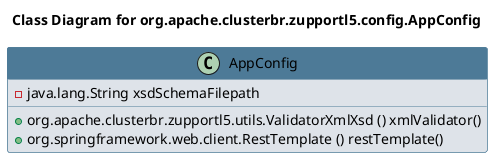 @startuml 
skinparam class { 
 BackgroundColor #DEE3E9 
 ArrowColor #4D7A97 
 BorderColor #4D7A97 
}
left to right direction 
title Class Diagram for org.apache.clusterbr.zupportl5.config.AppConfig
skinparam titleBackgroundColor White
skinparam classHeaderBackgroundColor #4D7A97 
skinparam stereotypeCBackgroundColor #F8981D 

class AppConfig {
 - java.lang.String xsdSchemaFilepath
 + org.apache.clusterbr.zupportl5.utils.ValidatorXmlXsd () xmlValidator()
 + org.springframework.web.client.RestTemplate () restTemplate()
}
@enduml